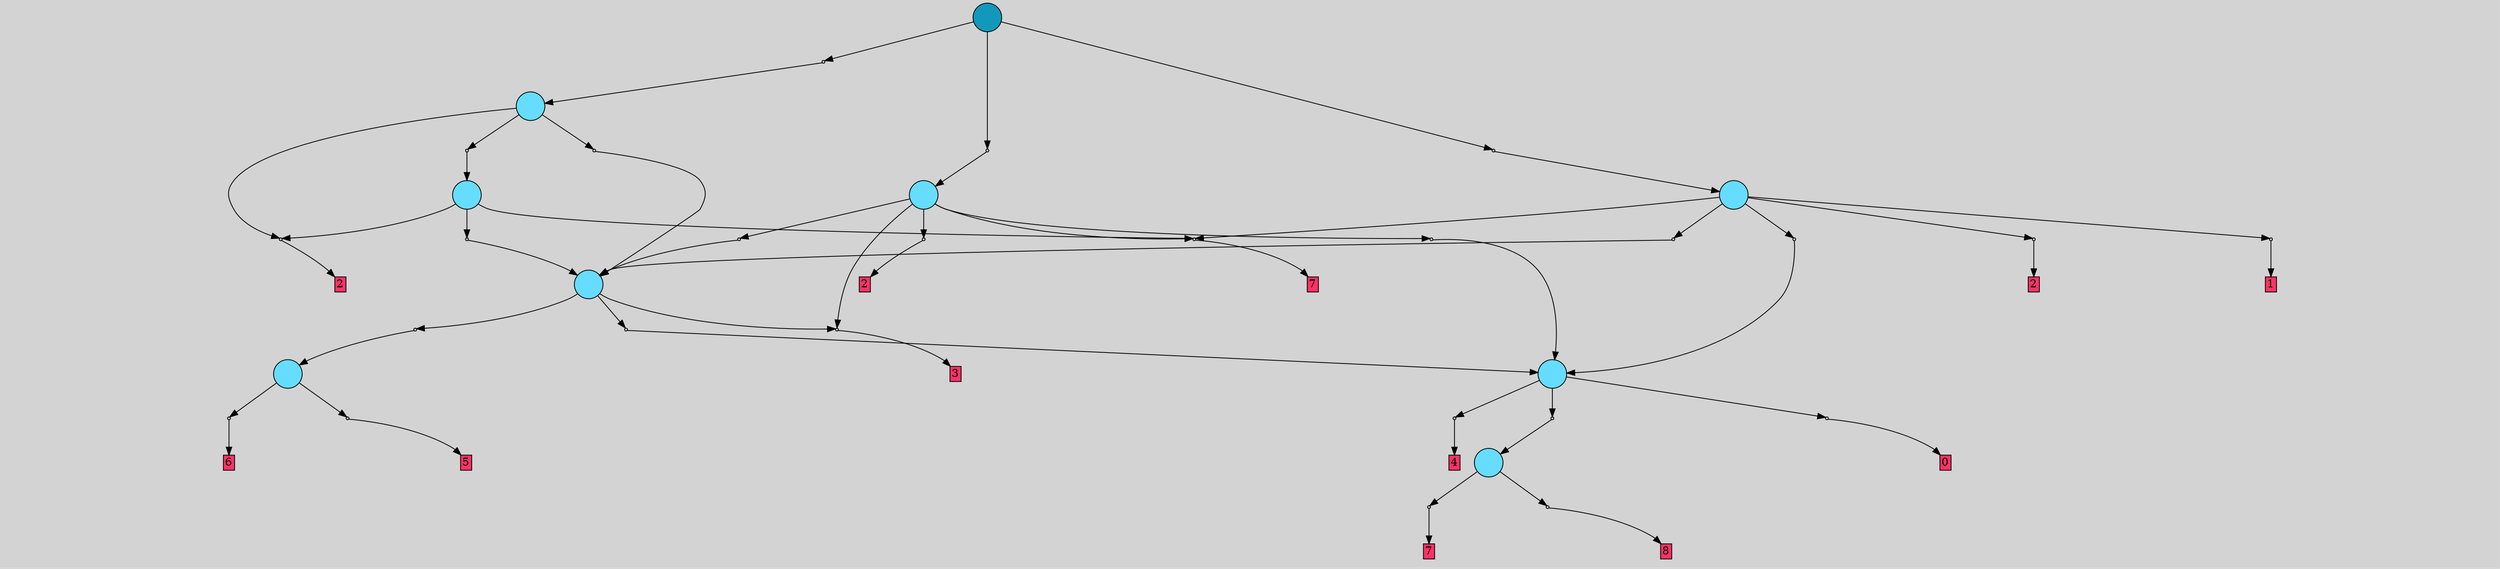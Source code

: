 // File exported with GEGELATI v1.3.1
// On the 2024-04-12 16:10:24
// With the File::TPGGraphDotExporter
digraph{
	graph[pad = "0.212, 0.055" bgcolor = lightgray]
	node[shape=circle style = filled label = ""]
		T0 [fillcolor="#66ddff"]
		T1 [fillcolor="#66ddff"]
		T2 [fillcolor="#66ddff"]
		T3 [fillcolor="#66ddff"]
		T4 [fillcolor="#66ddff"]
		T5 [fillcolor="#66ddff"]
		T6 [fillcolor="#66ddff"]
		T7 [fillcolor="#66ddff"]
		T8 [fillcolor="#1199bb"]
		P0 [fillcolor="#cccccc" shape=point] //
		I0 [shape=box style=invis label=""]
		P0 -> I0[style=invis]
		A0 [fillcolor="#ff3366" shape=box margin=0.03 width=0 height=0 label="7"]
		T0 -> P0 -> A0
		P1 [fillcolor="#cccccc" shape=point] //
		I1 [shape=box style=invis label="0|0&0|6#1|3#4|4#4|0#4|2#3|7&#92;n"]
		P1 -> I1[style=invis]
		A1 [fillcolor="#ff3366" shape=box margin=0.03 width=0 height=0 label="8"]
		T0 -> P1 -> A1
		P2 [fillcolor="#cccccc" shape=point] //
		I2 [shape=box style=invis label="7|0&3|5#4|0#2|1#1|4#1|6#1|3&#92;n"]
		P2 -> I2[style=invis]
		A2 [fillcolor="#ff3366" shape=box margin=0.03 width=0 height=0 label="6"]
		T1 -> P2 -> A2
		P3 [fillcolor="#cccccc" shape=point] //
		I3 [shape=box style=invis label="8|0&4|0#1|1#0|2#1|7#3|0#3|1&#92;n"]
		P3 -> I3[style=invis]
		A3 [fillcolor="#ff3366" shape=box margin=0.03 width=0 height=0 label="5"]
		T1 -> P3 -> A3
		P4 [fillcolor="#cccccc" shape=point] //
		I4 [shape=box style=invis label="1|0&0|5#3|4#1|2#4|3#4|4#1|7&#92;n"]
		P4 -> I4[style=invis]
		T2 -> P4 -> T0
		P5 [fillcolor="#cccccc" shape=point] //
		I5 [shape=box style=invis label="6|0&0|2#2|5#2|6#1|3#3|6#0|4&#92;n"]
		P5 -> I5[style=invis]
		A4 [fillcolor="#ff3366" shape=box margin=0.03 width=0 height=0 label="0"]
		T2 -> P5 -> A4
		P6 [fillcolor="#cccccc" shape=point] //
		I6 [shape=box style=invis label="3|0&4|2#1|3#1|3#1|2#0|6#0|5&#92;n"]
		P6 -> I6[style=invis]
		A5 [fillcolor="#ff3366" shape=box margin=0.03 width=0 height=0 label="4"]
		T2 -> P6 -> A5
		P7 [fillcolor="#cccccc" shape=point] //
		I7 [shape=box style=invis label="7|0&4|5#4|6#2|1#1|6#0|4#2|4&#92;n"]
		P7 -> I7[style=invis]
		T3 -> P7 -> T2
		P8 [fillcolor="#cccccc" shape=point] //
		I8 [shape=box style=invis label="1|0&4|5#3|5#2|0#2|6#2|1#2|2&#92;n"]
		P8 -> I8[style=invis]
		A6 [fillcolor="#ff3366" shape=box margin=0.03 width=0 height=0 label="3"]
		T3 -> P8 -> A6
		P9 [fillcolor="#cccccc" shape=point] //
		I9 [shape=box style=invis label="2|0&4|3#3|7#2|1#0|3#2|5#3|4&#92;n"]
		P9 -> I9[style=invis]
		T3 -> P9 -> T1
		P10 [fillcolor="#cccccc" shape=point] //
		I10 [shape=box style=invis label="3|0&4|7#3|4#1|3#0|6#1|0#0|5&#92;n"]
		P10 -> I10[style=invis]
		A7 [fillcolor="#ff3366" shape=box margin=0.03 width=0 height=0 label="7"]
		T4 -> P10 -> A7
		P11 [fillcolor="#cccccc" shape=point] //
		I11 [shape=box style=invis label="6|0&3|2#0|5#2|6#4|6#4|2#0|6&#92;n"]
		P11 -> I11[style=invis]
		A8 [fillcolor="#ff3366" shape=box margin=0.03 width=0 height=0 label="2"]
		T4 -> P11 -> A8
		P12 [fillcolor="#cccccc" shape=point] //
		I12 [shape=box style=invis label="7|0&4|4#0|0#2|2#1|3#0|0#1|6&#92;n"]
		P12 -> I12[style=invis]
		T4 -> P12 -> T3
		T5 -> P11
		P13 [fillcolor="#cccccc" shape=point] //
		I13 [shape=box style=invis label="7|0&4|4#0|0#2|2#2|3#0|0#1|6&#92;n"]
		P13 -> I13[style=invis]
		T5 -> P13 -> T4
		P14 [fillcolor="#cccccc" shape=point] //
		I14 [shape=box style=invis label="7|0&4|4#0|0#2|2#1|3#0|0#1|6&#92;n"]
		P14 -> I14[style=invis]
		T5 -> P14 -> T3
		P15 [fillcolor="#cccccc" shape=point] //
		I15 [shape=box style=invis label="7|0&2|1#0|2#4|4#1|3#3|5#2|6&#92;n"]
		P15 -> I15[style=invis]
		T6 -> P15 -> T3
		T6 -> P8
		P16 [fillcolor="#cccccc" shape=point] //
		I16 [shape=box style=invis label="3|0&3|2#0|5#2|6#4|6#4|2#0|6&#92;n"]
		P16 -> I16[style=invis]
		A9 [fillcolor="#ff3366" shape=box margin=0.03 width=0 height=0 label="2"]
		T6 -> P16 -> A9
		P17 [fillcolor="#cccccc" shape=point] //
		I17 [shape=box style=invis label="2|4&0|5#3|6#2|5#4|0#3|2#0|1&#92;n7|0&2|2#3|6#0|4#3|6#4|3#3|0&#92;n"]
		P17 -> I17[style=invis]
		T6 -> P17 -> T2
		T6 -> P10
		P18 [fillcolor="#cccccc" shape=point] //
		I18 [shape=box style=invis label="3|0&3|2#0|5#2|6#4|6#4|2#0|6&#92;n"]
		P18 -> I18[style=invis]
		A10 [fillcolor="#ff3366" shape=box margin=0.03 width=0 height=0 label="2"]
		T7 -> P18 -> A10
		P19 [fillcolor="#cccccc" shape=point] //
		I19 [shape=box style=invis label="7|0&4|4#0|0#2|2#1|3#0|0#1|6&#92;n"]
		P19 -> I19[style=invis]
		T7 -> P19 -> T3
		P20 [fillcolor="#cccccc" shape=point] //
		I20 [shape=box style=invis label="2|0&3|1#3|2#0|1#3|3#2|6#0|6&#92;n"]
		P20 -> I20[style=invis]
		A11 [fillcolor="#ff3366" shape=box margin=0.03 width=0 height=0 label="1"]
		T7 -> P20 -> A11
		P21 [fillcolor="#cccccc" shape=point] //
		I21 [shape=box style=invis label="2|4&0|5#3|6#2|5#4|0#3|2#0|1&#92;n7|0&2|2#3|6#0|4#3|6#4|3#3|0&#92;n"]
		P21 -> I21[style=invis]
		T7 -> P21 -> T2
		T7 -> P10
		P22 [fillcolor="#cccccc" shape=point] //
		I22 [shape=box style=invis label="7|0&4|6#2|6#1|1#3|0#4|0#1|3&#92;n"]
		P22 -> I22[style=invis]
		T8 -> P22 -> T5
		P23 [fillcolor="#cccccc" shape=point] //
		I23 [shape=box style=invis label="1|0&4|2#2|7#1|5#2|5#2|3#0|4&#92;n"]
		P23 -> I23[style=invis]
		T8 -> P23 -> T7
		P24 [fillcolor="#cccccc" shape=point] //
		I24 [shape=box style=invis label="7|0&4|7#0|2#0|1#1|2#3|2#2|6&#92;n"]
		P24 -> I24[style=invis]
		T8 -> P24 -> T6
		{ rank= same T8 }
}
